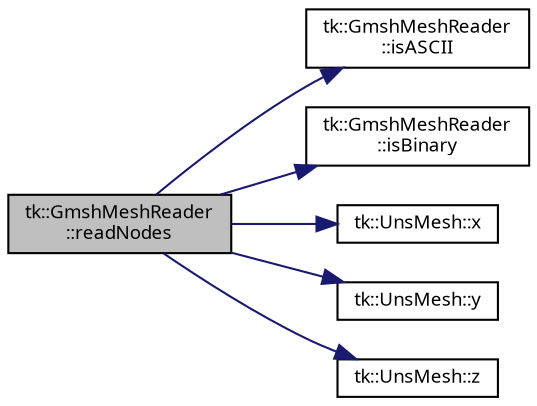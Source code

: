 digraph "tk::GmshMeshReader::readNodes"
{
 // INTERACTIVE_SVG=YES
  bgcolor="transparent";
  edge [fontname="sans-serif",fontsize="9",labelfontname="sans-serif",labelfontsize="9"];
  node [fontname="sans-serif",fontsize="9",shape=record];
  rankdir="LR";
  Node1 [label="tk::GmshMeshReader\l::readNodes",height=0.2,width=0.4,color="black", fillcolor="grey75", style="filled", fontcolor="black"];
  Node1 -> Node2 [color="midnightblue",fontsize="9",style="solid",fontname="sans-serif"];
  Node2 [label="tk::GmshMeshReader\l::isASCII",height=0.2,width=0.4,color="black",URL="$classtk_1_1_gmsh_mesh_reader.html#a33e914467088e5d063ab7a6a36f97c16",tooltip="Mesh ASCII type query. "];
  Node1 -> Node3 [color="midnightblue",fontsize="9",style="solid",fontname="sans-serif"];
  Node3 [label="tk::GmshMeshReader\l::isBinary",height=0.2,width=0.4,color="black",URL="$classtk_1_1_gmsh_mesh_reader.html#aab978c00354cad7bcd35fed1c2123304",tooltip="Mesh binary type query. "];
  Node1 -> Node4 [color="midnightblue",fontsize="9",style="solid",fontname="sans-serif"];
  Node4 [label="tk::UnsMesh::x",height=0.2,width=0.4,color="black",URL="$classtk_1_1_uns_mesh.html#a97d2679cf5043c1cae816935b9104f5b"];
  Node1 -> Node5 [color="midnightblue",fontsize="9",style="solid",fontname="sans-serif"];
  Node5 [label="tk::UnsMesh::y",height=0.2,width=0.4,color="black",URL="$classtk_1_1_uns_mesh.html#ae8ebdeca040542425d1b3c49b809f76c"];
  Node1 -> Node6 [color="midnightblue",fontsize="9",style="solid",fontname="sans-serif"];
  Node6 [label="tk::UnsMesh::z",height=0.2,width=0.4,color="black",URL="$classtk_1_1_uns_mesh.html#a637adb84b2d2e09d12a2b4843dd0b5df"];
}
